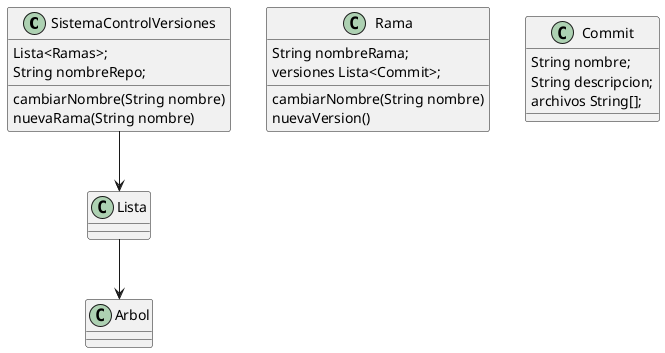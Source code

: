 @startuml
class SistemaControlVersiones{
  Lista<Ramas>;
  String nombreRepo;
  cambiarNombre(String nombre)
  nuevaRama(String nombre)
}
class Rama{
  String nombreRama;
  versiones Lista<Commit>;
  cambiarNombre(String nombre)
  nuevaVersion()
}
class Commit{
  String nombre;
  String descripcion;
  archivos String[];
}
SistemaControlVersiones --> Lista
Lista --> Arbol
@enduml
